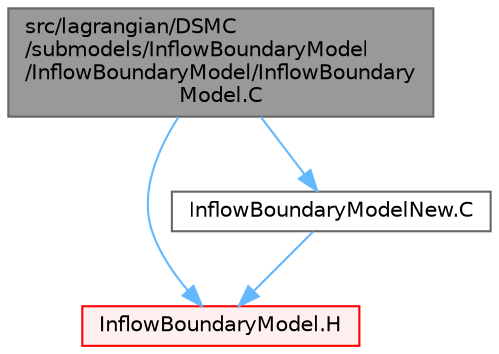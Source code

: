digraph "src/lagrangian/DSMC/submodels/InflowBoundaryModel/InflowBoundaryModel/InflowBoundaryModel.C"
{
 // LATEX_PDF_SIZE
  bgcolor="transparent";
  edge [fontname=Helvetica,fontsize=10,labelfontname=Helvetica,labelfontsize=10];
  node [fontname=Helvetica,fontsize=10,shape=box,height=0.2,width=0.4];
  Node1 [id="Node000001",label="src/lagrangian/DSMC\l/submodels/InflowBoundaryModel\l/InflowBoundaryModel/InflowBoundary\lModel.C",height=0.2,width=0.4,color="gray40", fillcolor="grey60", style="filled", fontcolor="black",tooltip=" "];
  Node1 -> Node2 [id="edge1_Node000001_Node000002",color="steelblue1",style="solid",tooltip=" "];
  Node2 [id="Node000002",label="InflowBoundaryModel.H",height=0.2,width=0.4,color="red", fillcolor="#FFF0F0", style="filled",URL="$InflowBoundaryModel_8H.html",tooltip=" "];
  Node1 -> Node147 [id="edge2_Node000001_Node000147",color="steelblue1",style="solid",tooltip=" "];
  Node147 [id="Node000147",label="InflowBoundaryModelNew.C",height=0.2,width=0.4,color="grey40", fillcolor="white", style="filled",URL="$InflowBoundaryModelNew_8C.html",tooltip=" "];
  Node147 -> Node2 [id="edge3_Node000147_Node000002",color="steelblue1",style="solid",tooltip=" "];
}
